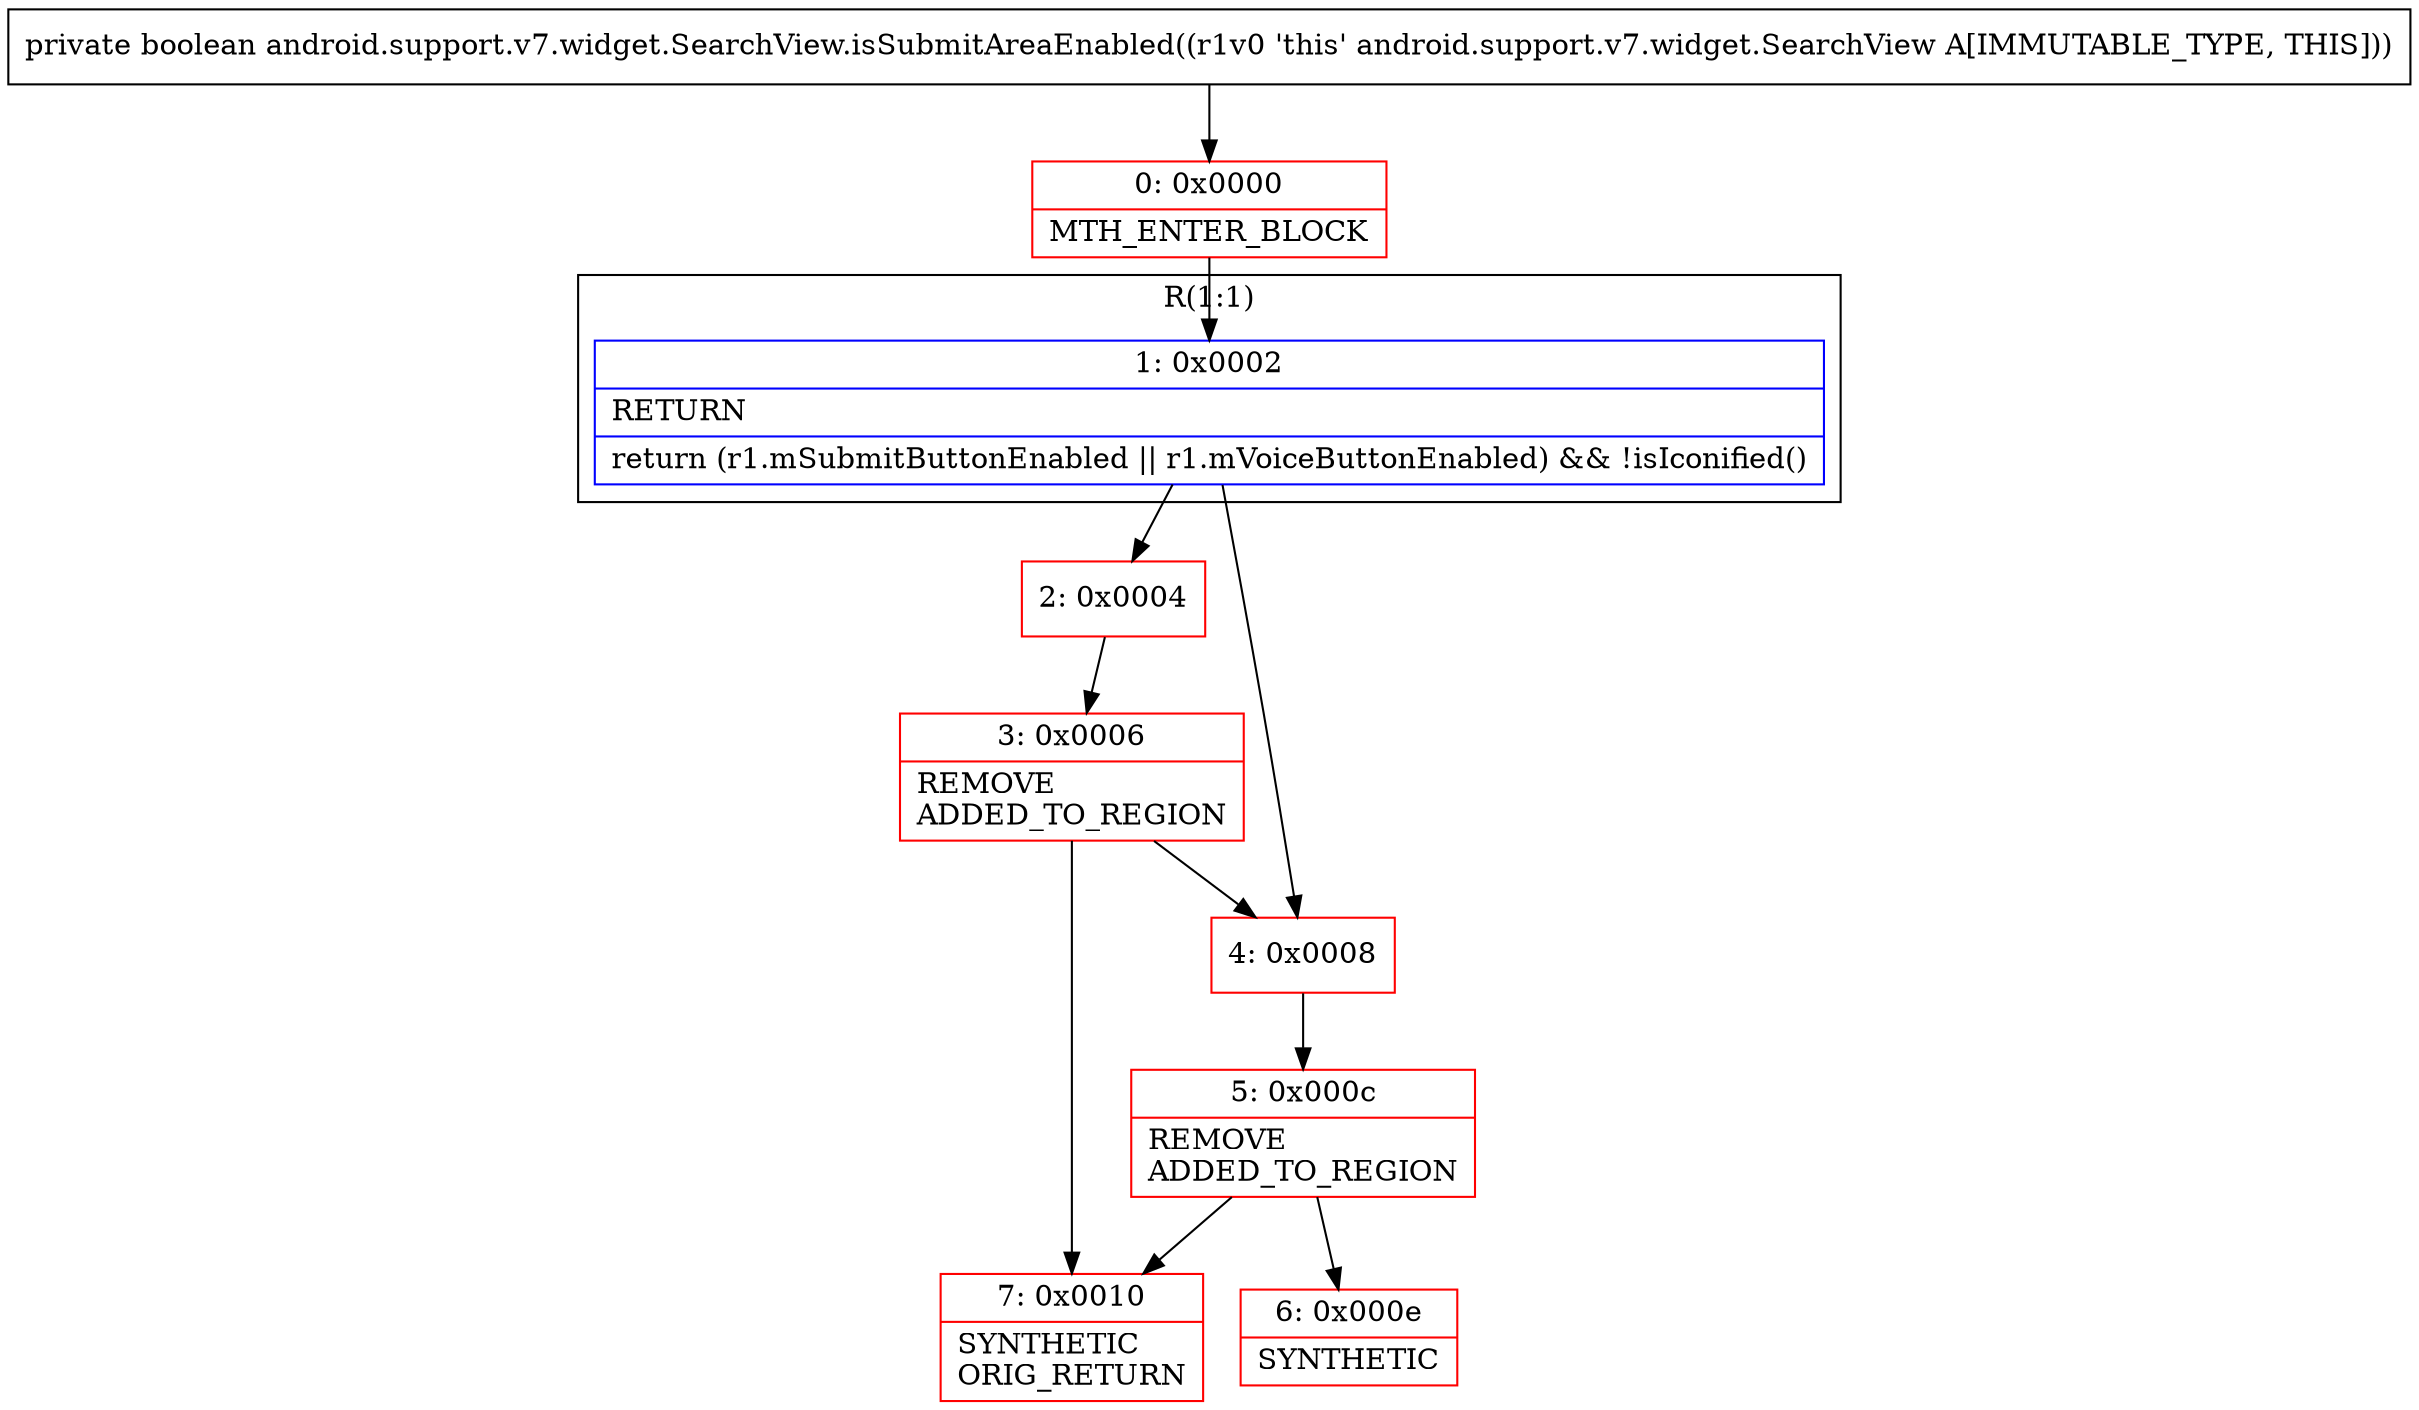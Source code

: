 digraph "CFG forandroid.support.v7.widget.SearchView.isSubmitAreaEnabled()Z" {
subgraph cluster_Region_729779252 {
label = "R(1:1)";
node [shape=record,color=blue];
Node_1 [shape=record,label="{1\:\ 0x0002|RETURN\l|return (r1.mSubmitButtonEnabled \|\| r1.mVoiceButtonEnabled) && !isIconified()\l}"];
}
Node_0 [shape=record,color=red,label="{0\:\ 0x0000|MTH_ENTER_BLOCK\l}"];
Node_2 [shape=record,color=red,label="{2\:\ 0x0004}"];
Node_3 [shape=record,color=red,label="{3\:\ 0x0006|REMOVE\lADDED_TO_REGION\l}"];
Node_4 [shape=record,color=red,label="{4\:\ 0x0008}"];
Node_5 [shape=record,color=red,label="{5\:\ 0x000c|REMOVE\lADDED_TO_REGION\l}"];
Node_6 [shape=record,color=red,label="{6\:\ 0x000e|SYNTHETIC\l}"];
Node_7 [shape=record,color=red,label="{7\:\ 0x0010|SYNTHETIC\lORIG_RETURN\l}"];
MethodNode[shape=record,label="{private boolean android.support.v7.widget.SearchView.isSubmitAreaEnabled((r1v0 'this' android.support.v7.widget.SearchView A[IMMUTABLE_TYPE, THIS])) }"];
MethodNode -> Node_0;
Node_1 -> Node_2;
Node_1 -> Node_4;
Node_0 -> Node_1;
Node_2 -> Node_3;
Node_3 -> Node_4;
Node_3 -> Node_7;
Node_4 -> Node_5;
Node_5 -> Node_6;
Node_5 -> Node_7;
}

